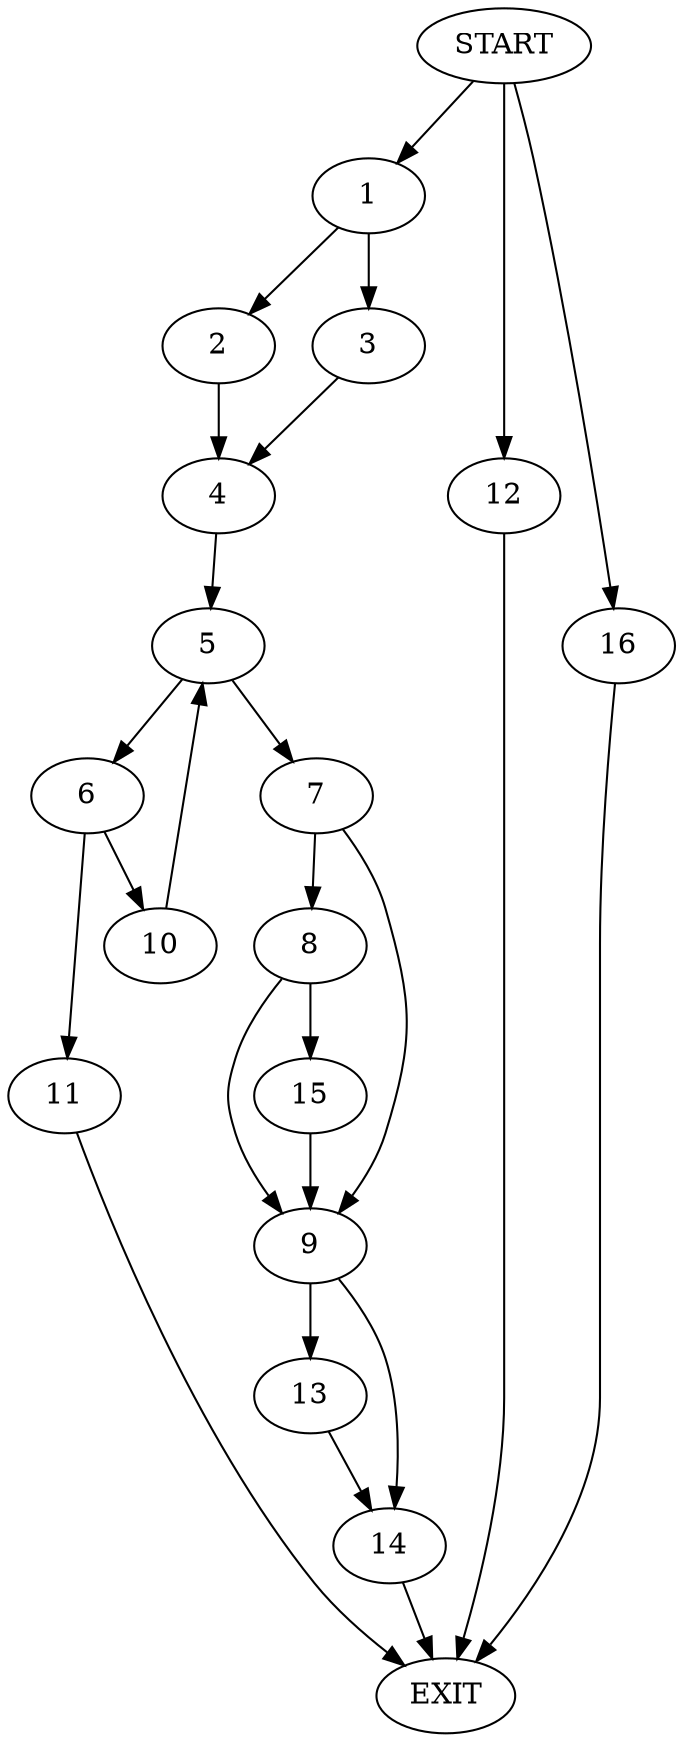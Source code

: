 digraph {
0 [label="START"]
17 [label="EXIT"]
0 -> 1
1 -> 2
1 -> 3
2 -> 4
3 -> 4
4 -> 5
5 -> 6
5 -> 7
7 -> 8
7 -> 9
6 -> 10
6 -> 11
10 -> 5
11 -> 17
0 -> 12
12 -> 17
9 -> 13
9 -> 14
8 -> 15
8 -> 9
15 -> 9
13 -> 14
14 -> 17
0 -> 16
16 -> 17
}
